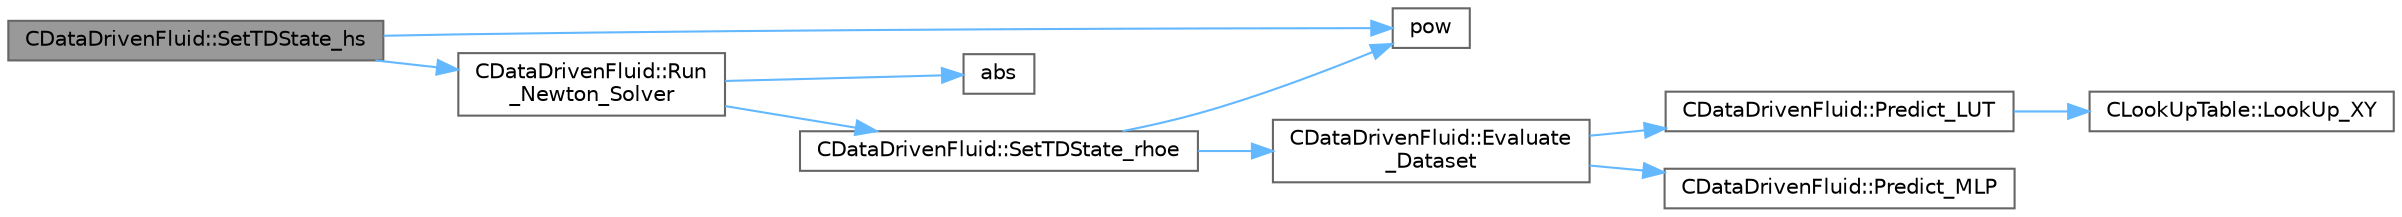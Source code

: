 digraph "CDataDrivenFluid::SetTDState_hs"
{
 // LATEX_PDF_SIZE
  bgcolor="transparent";
  edge [fontname=Helvetica,fontsize=10,labelfontname=Helvetica,labelfontsize=10];
  node [fontname=Helvetica,fontsize=10,shape=box,height=0.2,width=0.4];
  rankdir="LR";
  Node1 [id="Node000001",label="CDataDrivenFluid::SetTDState_hs",height=0.2,width=0.4,color="gray40", fillcolor="grey60", style="filled", fontcolor="black",tooltip="Set the Dimensionless State using Enthalpy and Entropy."];
  Node1 -> Node2 [id="edge1_Node000001_Node000002",color="steelblue1",style="solid",tooltip=" "];
  Node2 [id="Node000002",label="pow",height=0.2,width=0.4,color="grey40", fillcolor="white", style="filled",URL="$group__SIMD.html#ga768cbdeba8e4567257959378fba27f17",tooltip=" "];
  Node1 -> Node3 [id="edge2_Node000001_Node000003",color="steelblue1",style="solid",tooltip=" "];
  Node3 [id="Node000003",label="CDataDrivenFluid::Run\l_Newton_Solver",height=0.2,width=0.4,color="grey40", fillcolor="white", style="filled",URL="$classCDataDrivenFluid.html#aba0e627e0794ffcbc96245b2a23818f0",tooltip="2D Newton solver for computing the density and energy corresponding to Y1_target and Y2_target."];
  Node3 -> Node4 [id="edge3_Node000003_Node000004",color="steelblue1",style="solid",tooltip=" "];
  Node4 [id="Node000004",label="abs",height=0.2,width=0.4,color="grey40", fillcolor="white", style="filled",URL="$group__SIMD.html#gaf7650d08e2a58ed700276ddc70f72f96",tooltip=" "];
  Node3 -> Node5 [id="edge4_Node000003_Node000005",color="steelblue1",style="solid",tooltip=" "];
  Node5 [id="Node000005",label="CDataDrivenFluid::SetTDState_rhoe",height=0.2,width=0.4,color="grey40", fillcolor="white", style="filled",URL="$classCDataDrivenFluid.html#a7e0c0046975918b94a056553fbea645c",tooltip="Set the Dimensionless State using Density and Internal Energy."];
  Node5 -> Node6 [id="edge5_Node000005_Node000006",color="steelblue1",style="solid",tooltip=" "];
  Node6 [id="Node000006",label="CDataDrivenFluid::Evaluate\l_Dataset",height=0.2,width=0.4,color="grey40", fillcolor="white", style="filled",URL="$classCDataDrivenFluid.html#a1411b97fc1cae9161a0252e163a13f9c",tooltip="Evaluate the data set."];
  Node6 -> Node7 [id="edge6_Node000006_Node000007",color="steelblue1",style="solid",tooltip=" "];
  Node7 [id="Node000007",label="CDataDrivenFluid::Predict_LUT",height=0.2,width=0.4,color="grey40", fillcolor="white", style="filled",URL="$classCDataDrivenFluid.html#a421c72d31162bb29092e80445abe32c9",tooltip="Evaluate dataset through look-up table."];
  Node7 -> Node8 [id="edge7_Node000007_Node000008",color="steelblue1",style="solid",tooltip=" "];
  Node8 [id="Node000008",label="CLookUpTable::LookUp_XY",height=0.2,width=0.4,color="grey40", fillcolor="white", style="filled",URL="$classCLookUpTable.html#ab2c601f6ef4eada22f40ab89e731f854",tooltip="Lookup 1 value of the single variable \"val_name_var\" using controlling variable values(val_CV1,..."];
  Node6 -> Node9 [id="edge8_Node000006_Node000009",color="steelblue1",style="solid",tooltip=" "];
  Node9 [id="Node000009",label="CDataDrivenFluid::Predict_MLP",height=0.2,width=0.4,color="grey40", fillcolor="white", style="filled",URL="$classCDataDrivenFluid.html#a956dbad888fd9e9c483945bd6b864c3f",tooltip="Evaluate dataset through multi-layer perceptron."];
  Node5 -> Node2 [id="edge9_Node000005_Node000002",color="steelblue1",style="solid",tooltip=" "];
}
